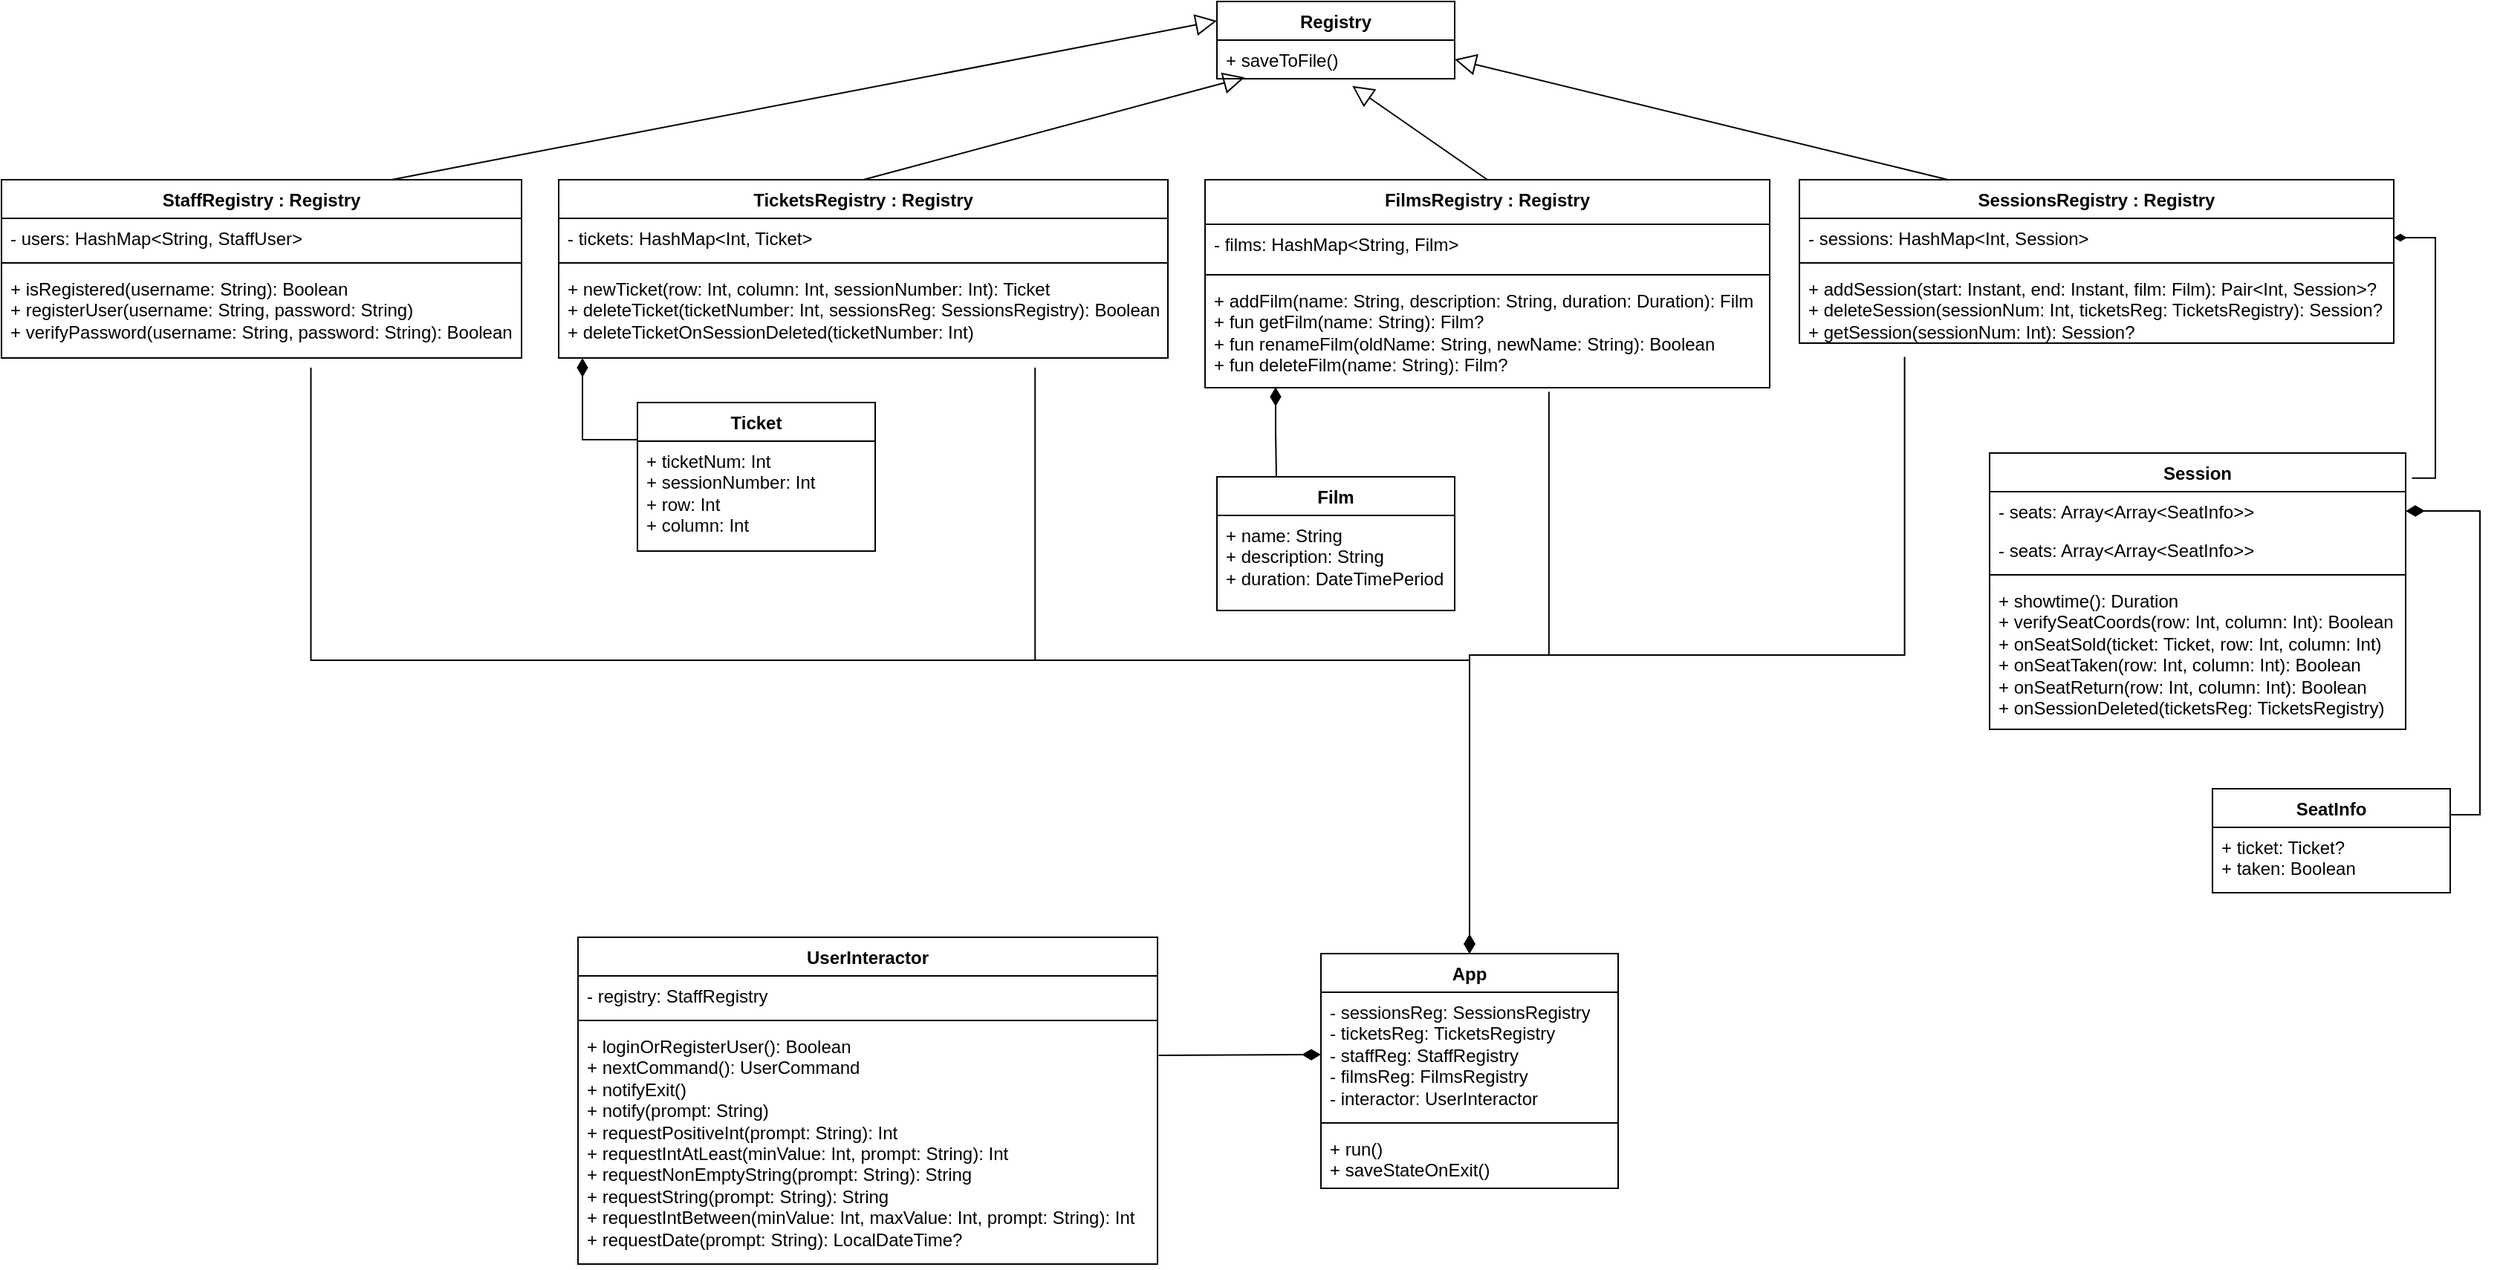 <mxfile version="22.1.11" type="device">
  <diagram name="Page-1" id="7Kjx3G71WdkJQHfTWMpJ">
    <mxGraphModel dx="3376" dy="948" grid="1" gridSize="10" guides="1" tooltips="1" connect="1" arrows="1" fold="1" page="1" pageScale="1" pageWidth="850" pageHeight="1100" math="0" shadow="0">
      <root>
        <mxCell id="0" />
        <mxCell id="1" parent="0" />
        <mxCell id="6Mjb6FcMD5mgjPWifC1B-21" value="Film" style="swimlane;fontStyle=1;align=center;verticalAlign=top;childLayout=stackLayout;horizontal=1;startSize=26;horizontalStack=0;resizeParent=1;resizeParentMax=0;resizeLast=0;collapsible=1;marginBottom=0;whiteSpace=wrap;html=1;" vertex="1" parent="1">
          <mxGeometry x="-870" y="440" width="160" height="90" as="geometry" />
        </mxCell>
        <mxCell id="6Mjb6FcMD5mgjPWifC1B-22" value="+ name: String&lt;br&gt;+ description: String&lt;br&gt;+ duration:&amp;nbsp;DateTimePeriod" style="text;strokeColor=none;fillColor=none;align=left;verticalAlign=top;spacingLeft=4;spacingRight=4;overflow=hidden;rotatable=0;points=[[0,0.5],[1,0.5]];portConstraint=eastwest;whiteSpace=wrap;html=1;" vertex="1" parent="6Mjb6FcMD5mgjPWifC1B-21">
          <mxGeometry y="26" width="160" height="64" as="geometry" />
        </mxCell>
        <mxCell id="6Mjb6FcMD5mgjPWifC1B-36" value="FilmsRegistry : Registry" style="swimlane;fontStyle=1;align=center;verticalAlign=top;childLayout=stackLayout;horizontal=1;startSize=30;horizontalStack=0;resizeParent=1;resizeParentMax=0;resizeLast=0;collapsible=1;marginBottom=0;whiteSpace=wrap;html=1;" vertex="1" parent="1">
          <mxGeometry x="-878" y="240" width="380" height="140" as="geometry" />
        </mxCell>
        <mxCell id="6Mjb6FcMD5mgjPWifC1B-37" value="- films: HashMap&amp;lt;String, Film&amp;gt;" style="text;strokeColor=none;fillColor=none;align=left;verticalAlign=top;spacingLeft=4;spacingRight=4;overflow=hidden;rotatable=0;points=[[0,0.5],[1,0.5]];portConstraint=eastwest;whiteSpace=wrap;html=1;" vertex="1" parent="6Mjb6FcMD5mgjPWifC1B-36">
          <mxGeometry y="30" width="380" height="30" as="geometry" />
        </mxCell>
        <mxCell id="6Mjb6FcMD5mgjPWifC1B-38" value="" style="line;strokeWidth=1;fillColor=none;align=left;verticalAlign=middle;spacingTop=-1;spacingLeft=3;spacingRight=3;rotatable=0;labelPosition=right;points=[];portConstraint=eastwest;strokeColor=inherit;" vertex="1" parent="6Mjb6FcMD5mgjPWifC1B-36">
          <mxGeometry y="60" width="380" height="8" as="geometry" />
        </mxCell>
        <mxCell id="6Mjb6FcMD5mgjPWifC1B-39" value="+&amp;nbsp;addFilm(name: String, description: String, duration: Duration): Film&lt;br&gt;+&amp;nbsp;fun getFilm(name: String): Film?&lt;br&gt;+&amp;nbsp;fun renameFilm(oldName: String, newName: String): Boolean&lt;br&gt;+&amp;nbsp;fun deleteFilm(name: String): Film?" style="text;strokeColor=none;fillColor=none;align=left;verticalAlign=top;spacingLeft=4;spacingRight=4;overflow=hidden;rotatable=0;points=[[0,0.5],[1,0.5]];portConstraint=eastwest;whiteSpace=wrap;html=1;" vertex="1" parent="6Mjb6FcMD5mgjPWifC1B-36">
          <mxGeometry y="68" width="380" height="72" as="geometry" />
        </mxCell>
        <mxCell id="6Mjb6FcMD5mgjPWifC1B-25" value="App" style="swimlane;fontStyle=1;align=center;verticalAlign=top;childLayout=stackLayout;horizontal=1;startSize=26;horizontalStack=0;resizeParent=1;resizeParentMax=0;resizeLast=0;collapsible=1;marginBottom=0;whiteSpace=wrap;html=1;" vertex="1" parent="1">
          <mxGeometry x="-800" y="761" width="200" height="158" as="geometry" />
        </mxCell>
        <mxCell id="6Mjb6FcMD5mgjPWifC1B-26" value="- sessionsReg:&amp;nbsp;SessionsRegistry&lt;div&gt;- ticketsReg:&amp;nbsp;TicketsRegistry&lt;/div&gt;&lt;div&gt;- staffReg:&amp;nbsp;StaffRegistry&lt;/div&gt;&lt;div&gt;- filmsReg:&amp;nbsp;FilmsRegistry&lt;/div&gt;&lt;div&gt;- interactor:&amp;nbsp;UserInteractor&lt;/div&gt;" style="text;strokeColor=none;fillColor=none;align=left;verticalAlign=top;spacingLeft=4;spacingRight=4;overflow=hidden;rotatable=0;points=[[0,0.5],[1,0.5]];portConstraint=eastwest;whiteSpace=wrap;html=1;" vertex="1" parent="6Mjb6FcMD5mgjPWifC1B-25">
          <mxGeometry y="26" width="200" height="84" as="geometry" />
        </mxCell>
        <mxCell id="6Mjb6FcMD5mgjPWifC1B-27" value="" style="line;strokeWidth=1;fillColor=none;align=left;verticalAlign=middle;spacingTop=-1;spacingLeft=3;spacingRight=3;rotatable=0;labelPosition=right;points=[];portConstraint=eastwest;strokeColor=inherit;" vertex="1" parent="6Mjb6FcMD5mgjPWifC1B-25">
          <mxGeometry y="110" width="200" height="8" as="geometry" />
        </mxCell>
        <mxCell id="6Mjb6FcMD5mgjPWifC1B-28" value="+&amp;nbsp;run()&lt;br&gt;+ saveStateOnExit()" style="text;strokeColor=none;fillColor=none;align=left;verticalAlign=top;spacingLeft=4;spacingRight=4;overflow=hidden;rotatable=0;points=[[0,0.5],[1,0.5]];portConstraint=eastwest;whiteSpace=wrap;html=1;" vertex="1" parent="6Mjb6FcMD5mgjPWifC1B-25">
          <mxGeometry y="118" width="200" height="40" as="geometry" />
        </mxCell>
        <mxCell id="6Mjb6FcMD5mgjPWifC1B-40" value="Registry" style="swimlane;fontStyle=1;align=center;verticalAlign=top;childLayout=stackLayout;horizontal=1;startSize=26;horizontalStack=0;resizeParent=1;resizeParentMax=0;resizeLast=0;collapsible=1;marginBottom=0;whiteSpace=wrap;html=1;" vertex="1" parent="1">
          <mxGeometry x="-870" y="120" width="160" height="52" as="geometry" />
        </mxCell>
        <mxCell id="6Mjb6FcMD5mgjPWifC1B-43" value="+&amp;nbsp;saveToFile()" style="text;strokeColor=none;fillColor=none;align=left;verticalAlign=top;spacingLeft=4;spacingRight=4;overflow=hidden;rotatable=0;points=[[0,0.5],[1,0.5]];portConstraint=eastwest;whiteSpace=wrap;html=1;" vertex="1" parent="6Mjb6FcMD5mgjPWifC1B-40">
          <mxGeometry y="26" width="160" height="26" as="geometry" />
        </mxCell>
        <mxCell id="6Mjb6FcMD5mgjPWifC1B-44" value="SeatInfo" style="swimlane;fontStyle=1;align=center;verticalAlign=top;childLayout=stackLayout;horizontal=1;startSize=26;horizontalStack=0;resizeParent=1;resizeParentMax=0;resizeLast=0;collapsible=1;marginBottom=0;whiteSpace=wrap;html=1;" vertex="1" parent="1">
          <mxGeometry x="-200" y="650" width="160" height="70" as="geometry" />
        </mxCell>
        <mxCell id="6Mjb6FcMD5mgjPWifC1B-45" value="+ ticket: Ticket?&lt;br&gt;+ taken: Boolean" style="text;strokeColor=none;fillColor=none;align=left;verticalAlign=top;spacingLeft=4;spacingRight=4;overflow=hidden;rotatable=0;points=[[0,0.5],[1,0.5]];portConstraint=eastwest;whiteSpace=wrap;html=1;" vertex="1" parent="6Mjb6FcMD5mgjPWifC1B-44">
          <mxGeometry y="26" width="160" height="44" as="geometry" />
        </mxCell>
        <mxCell id="6Mjb6FcMD5mgjPWifC1B-48" value="Session" style="swimlane;fontStyle=1;align=center;verticalAlign=top;childLayout=stackLayout;horizontal=1;startSize=26;horizontalStack=0;resizeParent=1;resizeParentMax=0;resizeLast=0;collapsible=1;marginBottom=0;whiteSpace=wrap;html=1;" vertex="1" parent="1">
          <mxGeometry x="-350" y="424" width="280" height="186" as="geometry" />
        </mxCell>
        <mxCell id="6Mjb6FcMD5mgjPWifC1B-49" value="-&amp;nbsp;seats: Array&amp;lt;Array&amp;lt;SeatInfo&amp;gt;&amp;gt;" style="text;strokeColor=none;fillColor=none;align=left;verticalAlign=top;spacingLeft=4;spacingRight=4;overflow=hidden;rotatable=0;points=[[0,0.5],[1,0.5]];portConstraint=eastwest;whiteSpace=wrap;html=1;" vertex="1" parent="6Mjb6FcMD5mgjPWifC1B-48">
          <mxGeometry y="26" width="280" height="26" as="geometry" />
        </mxCell>
        <mxCell id="6Mjb6FcMD5mgjPWifC1B-75" value="-&amp;nbsp;seats: Array&amp;lt;Array&amp;lt;SeatInfo&amp;gt;&amp;gt;" style="text;strokeColor=none;fillColor=none;align=left;verticalAlign=top;spacingLeft=4;spacingRight=4;overflow=hidden;rotatable=0;points=[[0,0.5],[1,0.5]];portConstraint=eastwest;whiteSpace=wrap;html=1;" vertex="1" parent="6Mjb6FcMD5mgjPWifC1B-48">
          <mxGeometry y="52" width="280" height="26" as="geometry" />
        </mxCell>
        <mxCell id="6Mjb6FcMD5mgjPWifC1B-50" value="" style="line;strokeWidth=1;fillColor=none;align=left;verticalAlign=middle;spacingTop=-1;spacingLeft=3;spacingRight=3;rotatable=0;labelPosition=right;points=[];portConstraint=eastwest;strokeColor=inherit;" vertex="1" parent="6Mjb6FcMD5mgjPWifC1B-48">
          <mxGeometry y="78" width="280" height="8" as="geometry" />
        </mxCell>
        <mxCell id="6Mjb6FcMD5mgjPWifC1B-51" value="+&amp;nbsp;showtime(): Duration&lt;br&gt;+&amp;nbsp;verifySeatCoords(row: Int, column: Int): Boolean&lt;br&gt;+&amp;nbsp;onSeatSold(ticket: Ticket, row: Int, column: Int)&lt;br&gt;+&amp;nbsp;onSeatTaken(row: Int, column: Int): Boolean&lt;br&gt;+&amp;nbsp;onSeatReturn(row: Int, column: Int): Boolean&lt;br&gt;+&amp;nbsp;onSessionDeleted(ticketsReg: TicketsRegistry)" style="text;strokeColor=none;fillColor=none;align=left;verticalAlign=top;spacingLeft=4;spacingRight=4;overflow=hidden;rotatable=0;points=[[0,0.5],[1,0.5]];portConstraint=eastwest;whiteSpace=wrap;html=1;" vertex="1" parent="6Mjb6FcMD5mgjPWifC1B-48">
          <mxGeometry y="86" width="280" height="100" as="geometry" />
        </mxCell>
        <mxCell id="6Mjb6FcMD5mgjPWifC1B-52" value="SessionsRegistry : Registry" style="swimlane;fontStyle=1;align=center;verticalAlign=top;childLayout=stackLayout;horizontal=1;startSize=26;horizontalStack=0;resizeParent=1;resizeParentMax=0;resizeLast=0;collapsible=1;marginBottom=0;whiteSpace=wrap;html=1;" vertex="1" parent="1">
          <mxGeometry x="-478" y="240" width="400" height="110" as="geometry" />
        </mxCell>
        <mxCell id="6Mjb6FcMD5mgjPWifC1B-53" value="-&amp;nbsp;sessions: HashMap&amp;lt;Int, Session&amp;gt;" style="text;strokeColor=none;fillColor=none;align=left;verticalAlign=top;spacingLeft=4;spacingRight=4;overflow=hidden;rotatable=0;points=[[0,0.5],[1,0.5]];portConstraint=eastwest;whiteSpace=wrap;html=1;" vertex="1" parent="6Mjb6FcMD5mgjPWifC1B-52">
          <mxGeometry y="26" width="400" height="26" as="geometry" />
        </mxCell>
        <mxCell id="6Mjb6FcMD5mgjPWifC1B-54" value="" style="line;strokeWidth=1;fillColor=none;align=left;verticalAlign=middle;spacingTop=-1;spacingLeft=3;spacingRight=3;rotatable=0;labelPosition=right;points=[];portConstraint=eastwest;strokeColor=inherit;" vertex="1" parent="6Mjb6FcMD5mgjPWifC1B-52">
          <mxGeometry y="52" width="400" height="8" as="geometry" />
        </mxCell>
        <mxCell id="6Mjb6FcMD5mgjPWifC1B-55" value="+ addSession(start: Instant, end: Instant, film: Film): Pair&amp;lt;Int, Session&amp;gt;?&lt;br&gt;+&amp;nbsp;deleteSession(sessionNum: Int, ticketsReg: TicketsRegistry): Session?&lt;br&gt;+&amp;nbsp;getSession(sessionNum: Int): Session?" style="text;strokeColor=none;fillColor=none;align=left;verticalAlign=top;spacingLeft=4;spacingRight=4;overflow=hidden;rotatable=0;points=[[0,0.5],[1,0.5]];portConstraint=eastwest;whiteSpace=wrap;html=1;" vertex="1" parent="6Mjb6FcMD5mgjPWifC1B-52">
          <mxGeometry y="60" width="400" height="50" as="geometry" />
        </mxCell>
        <mxCell id="6Mjb6FcMD5mgjPWifC1B-56" value="StaffRegistry : Registry" style="swimlane;fontStyle=1;align=center;verticalAlign=top;childLayout=stackLayout;horizontal=1;startSize=26;horizontalStack=0;resizeParent=1;resizeParentMax=0;resizeLast=0;collapsible=1;marginBottom=0;whiteSpace=wrap;html=1;" vertex="1" parent="1">
          <mxGeometry x="-1688" y="240" width="350" height="120" as="geometry" />
        </mxCell>
        <mxCell id="6Mjb6FcMD5mgjPWifC1B-57" value="- users: HashMap&amp;lt;String, StaffUser&amp;gt;" style="text;strokeColor=none;fillColor=none;align=left;verticalAlign=top;spacingLeft=4;spacingRight=4;overflow=hidden;rotatable=0;points=[[0,0.5],[1,0.5]];portConstraint=eastwest;whiteSpace=wrap;html=1;" vertex="1" parent="6Mjb6FcMD5mgjPWifC1B-56">
          <mxGeometry y="26" width="350" height="26" as="geometry" />
        </mxCell>
        <mxCell id="6Mjb6FcMD5mgjPWifC1B-58" value="" style="line;strokeWidth=1;fillColor=none;align=left;verticalAlign=middle;spacingTop=-1;spacingLeft=3;spacingRight=3;rotatable=0;labelPosition=right;points=[];portConstraint=eastwest;strokeColor=inherit;" vertex="1" parent="6Mjb6FcMD5mgjPWifC1B-56">
          <mxGeometry y="52" width="350" height="8" as="geometry" />
        </mxCell>
        <mxCell id="6Mjb6FcMD5mgjPWifC1B-59" value="+&amp;nbsp;isRegistered(username: String): Boolean&lt;br&gt;+&amp;nbsp;registerUser(username: String, password: String)&lt;br&gt;+&amp;nbsp;verifyPassword(username: String, password: String): Boolean" style="text;strokeColor=none;fillColor=none;align=left;verticalAlign=top;spacingLeft=4;spacingRight=4;overflow=hidden;rotatable=0;points=[[0,0.5],[1,0.5]];portConstraint=eastwest;whiteSpace=wrap;html=1;" vertex="1" parent="6Mjb6FcMD5mgjPWifC1B-56">
          <mxGeometry y="60" width="350" height="60" as="geometry" />
        </mxCell>
        <mxCell id="6Mjb6FcMD5mgjPWifC1B-60" value="Ticket" style="swimlane;fontStyle=1;align=center;verticalAlign=top;childLayout=stackLayout;horizontal=1;startSize=26;horizontalStack=0;resizeParent=1;resizeParentMax=0;resizeLast=0;collapsible=1;marginBottom=0;whiteSpace=wrap;html=1;" vertex="1" parent="1">
          <mxGeometry x="-1260" y="390" width="160" height="100" as="geometry" />
        </mxCell>
        <mxCell id="6Mjb6FcMD5mgjPWifC1B-61" value="+ ticketNum: Int&lt;br&gt;+ sessionNumber: Int&lt;br&gt;+ row: Int&lt;br&gt;+ column: Int" style="text;strokeColor=none;fillColor=none;align=left;verticalAlign=top;spacingLeft=4;spacingRight=4;overflow=hidden;rotatable=0;points=[[0,0.5],[1,0.5]];portConstraint=eastwest;whiteSpace=wrap;html=1;" vertex="1" parent="6Mjb6FcMD5mgjPWifC1B-60">
          <mxGeometry y="26" width="160" height="74" as="geometry" />
        </mxCell>
        <mxCell id="6Mjb6FcMD5mgjPWifC1B-64" value="TicketsRegistry : Registry" style="swimlane;fontStyle=1;align=center;verticalAlign=top;childLayout=stackLayout;horizontal=1;startSize=26;horizontalStack=0;resizeParent=1;resizeParentMax=0;resizeLast=0;collapsible=1;marginBottom=0;whiteSpace=wrap;html=1;" vertex="1" parent="1">
          <mxGeometry x="-1313" y="240" width="410" height="120" as="geometry" />
        </mxCell>
        <mxCell id="6Mjb6FcMD5mgjPWifC1B-65" value="-&amp;nbsp;tickets: HashMap&amp;lt;Int, Ticket&amp;gt;" style="text;strokeColor=none;fillColor=none;align=left;verticalAlign=top;spacingLeft=4;spacingRight=4;overflow=hidden;rotatable=0;points=[[0,0.5],[1,0.5]];portConstraint=eastwest;whiteSpace=wrap;html=1;" vertex="1" parent="6Mjb6FcMD5mgjPWifC1B-64">
          <mxGeometry y="26" width="410" height="26" as="geometry" />
        </mxCell>
        <mxCell id="6Mjb6FcMD5mgjPWifC1B-66" value="" style="line;strokeWidth=1;fillColor=none;align=left;verticalAlign=middle;spacingTop=-1;spacingLeft=3;spacingRight=3;rotatable=0;labelPosition=right;points=[];portConstraint=eastwest;strokeColor=inherit;" vertex="1" parent="6Mjb6FcMD5mgjPWifC1B-64">
          <mxGeometry y="52" width="410" height="8" as="geometry" />
        </mxCell>
        <mxCell id="6Mjb6FcMD5mgjPWifC1B-67" value="+&amp;nbsp;newTicket(row: Int, column: Int, sessionNumber: Int): Ticket&lt;br&gt;+&amp;nbsp;deleteTicket(ticketNumber: Int, sessionsReg: SessionsRegistry): Boolean&lt;br&gt;+&amp;nbsp;deleteTicketOnSessionDeleted(ticketNumber: Int)" style="text;strokeColor=none;fillColor=none;align=left;verticalAlign=top;spacingLeft=4;spacingRight=4;overflow=hidden;rotatable=0;points=[[0,0.5],[1,0.5]];portConstraint=eastwest;whiteSpace=wrap;html=1;" vertex="1" parent="6Mjb6FcMD5mgjPWifC1B-64">
          <mxGeometry y="60" width="410" height="60" as="geometry" />
        </mxCell>
        <mxCell id="6Mjb6FcMD5mgjPWifC1B-68" value="UserInteractor" style="swimlane;fontStyle=1;align=center;verticalAlign=top;childLayout=stackLayout;horizontal=1;startSize=26;horizontalStack=0;resizeParent=1;resizeParentMax=0;resizeLast=0;collapsible=1;marginBottom=0;whiteSpace=wrap;html=1;" vertex="1" parent="1">
          <mxGeometry x="-1300" y="750" width="390" height="220" as="geometry" />
        </mxCell>
        <mxCell id="6Mjb6FcMD5mgjPWifC1B-69" value="- registry: StaffRegistry" style="text;strokeColor=none;fillColor=none;align=left;verticalAlign=top;spacingLeft=4;spacingRight=4;overflow=hidden;rotatable=0;points=[[0,0.5],[1,0.5]];portConstraint=eastwest;whiteSpace=wrap;html=1;" vertex="1" parent="6Mjb6FcMD5mgjPWifC1B-68">
          <mxGeometry y="26" width="390" height="26" as="geometry" />
        </mxCell>
        <mxCell id="6Mjb6FcMD5mgjPWifC1B-70" value="" style="line;strokeWidth=1;fillColor=none;align=left;verticalAlign=middle;spacingTop=-1;spacingLeft=3;spacingRight=3;rotatable=0;labelPosition=right;points=[];portConstraint=eastwest;strokeColor=inherit;" vertex="1" parent="6Mjb6FcMD5mgjPWifC1B-68">
          <mxGeometry y="52" width="390" height="8" as="geometry" />
        </mxCell>
        <mxCell id="6Mjb6FcMD5mgjPWifC1B-71" value="+&amp;nbsp;loginOrRegisterUser(): Boolean&lt;br&gt;+&amp;nbsp;nextCommand(): UserCommand&lt;br&gt;+&amp;nbsp;notifyExit()&lt;br&gt;+&amp;nbsp;notify(prompt: String)&lt;br&gt;+&amp;nbsp;requestPositiveInt(prompt: String): Int&lt;br&gt;+&amp;nbsp;requestIntAtLeast(minValue: Int, prompt: String): Int&lt;br&gt;+&amp;nbsp;requestNonEmptyString(prompt: String): String&lt;br&gt;+&amp;nbsp;requestString(prompt: String): String&lt;br&gt;+&amp;nbsp;requestIntBetween(minValue: Int, maxValue: Int, prompt: String): Int&lt;br&gt;+&amp;nbsp;requestDate(prompt: String): LocalDateTime?" style="text;strokeColor=none;fillColor=none;align=left;verticalAlign=top;spacingLeft=4;spacingRight=4;overflow=hidden;rotatable=0;points=[[0,0.5],[1,0.5]];portConstraint=eastwest;whiteSpace=wrap;html=1;" vertex="1" parent="6Mjb6FcMD5mgjPWifC1B-68">
          <mxGeometry y="60" width="390" height="160" as="geometry" />
        </mxCell>
        <mxCell id="6Mjb6FcMD5mgjPWifC1B-76" value="" style="html=1;startArrow=diamondThin;startFill=1;edgeStyle=elbowEdgeStyle;elbow=vertical;startSize=10;endArrow=none;endFill=0;rounded=0;entryX=1;entryY=0.25;entryDx=0;entryDy=0;exitX=1;exitY=0.5;exitDx=0;exitDy=0;" edge="1" parent="1" source="6Mjb6FcMD5mgjPWifC1B-49" target="6Mjb6FcMD5mgjPWifC1B-44">
          <mxGeometry width="160" relative="1" as="geometry">
            <mxPoint x="-20" y="460" as="sourcePoint" />
            <mxPoint x="-20" y="630" as="targetPoint" />
            <Array as="points">
              <mxPoint x="-20" y="670" />
            </Array>
          </mxGeometry>
        </mxCell>
        <mxCell id="6Mjb6FcMD5mgjPWifC1B-78" value="" style="html=1;startArrow=diamondThin;startFill=1;edgeStyle=elbowEdgeStyle;elbow=vertical;startSize=10;endArrow=none;endFill=0;rounded=0;entryX=0;entryY=0.25;entryDx=0;entryDy=0;" edge="1" parent="1" target="6Mjb6FcMD5mgjPWifC1B-60">
          <mxGeometry width="160" relative="1" as="geometry">
            <mxPoint x="-1297" y="360" as="sourcePoint" />
            <mxPoint x="-1120" y="415.0" as="targetPoint" />
            <Array as="points">
              <mxPoint x="-1230" y="415" />
            </Array>
          </mxGeometry>
        </mxCell>
        <mxCell id="6Mjb6FcMD5mgjPWifC1B-79" value="" style="html=1;startArrow=diamondThin;startFill=1;edgeStyle=elbowEdgeStyle;elbow=vertical;startSize=10;endArrow=none;endFill=0;rounded=0;entryX=0.782;entryY=1.108;entryDx=0;entryDy=0;entryPerimeter=0;exitX=0.5;exitY=0;exitDx=0;exitDy=0;" edge="1" parent="1" source="6Mjb6FcMD5mgjPWifC1B-25" target="6Mjb6FcMD5mgjPWifC1B-67">
          <mxGeometry width="160" relative="1" as="geometry">
            <mxPoint x="-1010" y="530" as="sourcePoint" />
            <mxPoint x="-850" y="530" as="targetPoint" />
          </mxGeometry>
        </mxCell>
        <mxCell id="6Mjb6FcMD5mgjPWifC1B-80" value="" style="html=1;startArrow=diamondThin;startFill=1;edgeStyle=elbowEdgeStyle;elbow=vertical;startSize=10;endArrow=none;endFill=0;rounded=0;entryX=0.609;entryY=1.038;entryDx=0;entryDy=0;entryPerimeter=0;exitX=0.5;exitY=0;exitDx=0;exitDy=0;" edge="1" parent="1" source="6Mjb6FcMD5mgjPWifC1B-25" target="6Mjb6FcMD5mgjPWifC1B-39">
          <mxGeometry width="160" relative="1" as="geometry">
            <mxPoint x="-860" y="480" as="sourcePoint" />
            <mxPoint x="-700" y="480" as="targetPoint" />
            <Array as="points">
              <mxPoint x="-670" y="560" />
            </Array>
          </mxGeometry>
        </mxCell>
        <mxCell id="6Mjb6FcMD5mgjPWifC1B-81" value="" style="html=1;startArrow=diamondThin;startFill=1;edgeStyle=elbowEdgeStyle;elbow=vertical;startSize=10;endArrow=none;endFill=0;rounded=0;entryX=0.177;entryY=1.184;entryDx=0;entryDy=0;entryPerimeter=0;exitX=0.5;exitY=0;exitDx=0;exitDy=0;" edge="1" parent="1" source="6Mjb6FcMD5mgjPWifC1B-25" target="6Mjb6FcMD5mgjPWifC1B-55">
          <mxGeometry width="160" relative="1" as="geometry">
            <mxPoint x="-660" y="580" as="sourcePoint" />
            <mxPoint x="-500" y="580" as="targetPoint" />
          </mxGeometry>
        </mxCell>
        <mxCell id="6Mjb6FcMD5mgjPWifC1B-82" value="" style="html=1;startArrow=diamondThin;startFill=1;edgeStyle=elbowEdgeStyle;elbow=vertical;startSize=10;endArrow=none;endFill=0;rounded=0;entryX=0.595;entryY=1.108;entryDx=0;entryDy=0;entryPerimeter=0;exitX=0.5;exitY=0;exitDx=0;exitDy=0;" edge="1" parent="1" source="6Mjb6FcMD5mgjPWifC1B-25" target="6Mjb6FcMD5mgjPWifC1B-59">
          <mxGeometry width="160" relative="1" as="geometry">
            <mxPoint x="-1560" y="500" as="sourcePoint" />
            <mxPoint x="-1400" y="500" as="targetPoint" />
          </mxGeometry>
        </mxCell>
        <mxCell id="6Mjb6FcMD5mgjPWifC1B-84" value="" style="html=1;startArrow=diamondThin;startFill=1;edgeStyle=elbowEdgeStyle;elbow=vertical;startSize=10;endArrow=none;endFill=0;rounded=0;exitX=0;exitY=0.5;exitDx=0;exitDy=0;entryX=1.002;entryY=0.128;entryDx=0;entryDy=0;entryPerimeter=0;" edge="1" parent="1" source="6Mjb6FcMD5mgjPWifC1B-26" target="6Mjb6FcMD5mgjPWifC1B-71">
          <mxGeometry width="160" relative="1" as="geometry">
            <mxPoint x="-818.44" y="833.8" as="sourcePoint" />
            <mxPoint x="-890" y="830" as="targetPoint" />
          </mxGeometry>
        </mxCell>
        <mxCell id="6Mjb6FcMD5mgjPWifC1B-85" value="" style="edgeStyle=none;html=1;endSize=12;endArrow=block;endFill=0;rounded=0;exitX=0.75;exitY=0;exitDx=0;exitDy=0;entryX=0;entryY=0.25;entryDx=0;entryDy=0;" edge="1" parent="1" source="6Mjb6FcMD5mgjPWifC1B-56" target="6Mjb6FcMD5mgjPWifC1B-40">
          <mxGeometry width="160" relative="1" as="geometry">
            <mxPoint x="-1180" y="160" as="sourcePoint" />
            <mxPoint x="-1020" y="160" as="targetPoint" />
          </mxGeometry>
        </mxCell>
        <mxCell id="6Mjb6FcMD5mgjPWifC1B-86" value="" style="edgeStyle=none;html=1;endSize=12;endArrow=block;endFill=0;rounded=0;exitX=0.5;exitY=0;exitDx=0;exitDy=0;entryX=0.117;entryY=0.965;entryDx=0;entryDy=0;entryPerimeter=0;" edge="1" parent="1" source="6Mjb6FcMD5mgjPWifC1B-64" target="6Mjb6FcMD5mgjPWifC1B-43">
          <mxGeometry width="160" relative="1" as="geometry">
            <mxPoint x="-1340" y="60" as="sourcePoint" />
            <mxPoint x="-1180" y="60" as="targetPoint" />
          </mxGeometry>
        </mxCell>
        <mxCell id="6Mjb6FcMD5mgjPWifC1B-87" value="" style="edgeStyle=none;html=1;endSize=12;endArrow=block;endFill=0;rounded=0;entryX=0.569;entryY=1.185;entryDx=0;entryDy=0;entryPerimeter=0;exitX=0.5;exitY=0;exitDx=0;exitDy=0;" edge="1" parent="1" source="6Mjb6FcMD5mgjPWifC1B-36" target="6Mjb6FcMD5mgjPWifC1B-43">
          <mxGeometry width="160" relative="1" as="geometry">
            <mxPoint x="-1020" y="90" as="sourcePoint" />
            <mxPoint x="-860" y="90" as="targetPoint" />
          </mxGeometry>
        </mxCell>
        <mxCell id="6Mjb6FcMD5mgjPWifC1B-88" value="" style="edgeStyle=none;html=1;endSize=12;endArrow=block;endFill=0;rounded=0;exitX=0.25;exitY=0;exitDx=0;exitDy=0;entryX=1;entryY=0.5;entryDx=0;entryDy=0;" edge="1" parent="1" source="6Mjb6FcMD5mgjPWifC1B-52" target="6Mjb6FcMD5mgjPWifC1B-43">
          <mxGeometry width="160" relative="1" as="geometry">
            <mxPoint x="-570" y="170" as="sourcePoint" />
            <mxPoint x="-410" y="170" as="targetPoint" />
          </mxGeometry>
        </mxCell>
        <mxCell id="6Mjb6FcMD5mgjPWifC1B-90" value="" style="html=1;startArrow=diamondThin;startFill=1;edgeStyle=elbowEdgeStyle;elbow=vertical;startSize=10;endArrow=none;endFill=0;rounded=0;entryX=0.25;entryY=0;entryDx=0;entryDy=0;exitX=0.125;exitY=0.995;exitDx=0;exitDy=0;exitPerimeter=0;" edge="1" parent="1" source="6Mjb6FcMD5mgjPWifC1B-39" target="6Mjb6FcMD5mgjPWifC1B-21">
          <mxGeometry width="160" relative="1" as="geometry">
            <mxPoint x="-920" y="517.63" as="sourcePoint" />
            <mxPoint x="-878.12" y="399.998" as="targetPoint" />
          </mxGeometry>
        </mxCell>
        <mxCell id="6Mjb6FcMD5mgjPWifC1B-93" value="" style="endArrow=none;html=1;endFill=0;startArrow=diamondThin;startFill=1;edgeStyle=elbowEdgeStyle;elbow=vertical;rounded=0;entryX=1.015;entryY=0.091;entryDx=0;entryDy=0;entryPerimeter=0;exitX=1;exitY=0.5;exitDx=0;exitDy=0;" edge="1" parent="1" source="6Mjb6FcMD5mgjPWifC1B-53" target="6Mjb6FcMD5mgjPWifC1B-48">
          <mxGeometry width="100" height="75" relative="1" as="geometry">
            <mxPoint x="-40" y="270" as="sourcePoint" />
            <mxPoint x="60" y="270" as="targetPoint" />
            <Array as="points">
              <mxPoint x="-50" y="400" />
            </Array>
          </mxGeometry>
        </mxCell>
      </root>
    </mxGraphModel>
  </diagram>
</mxfile>
